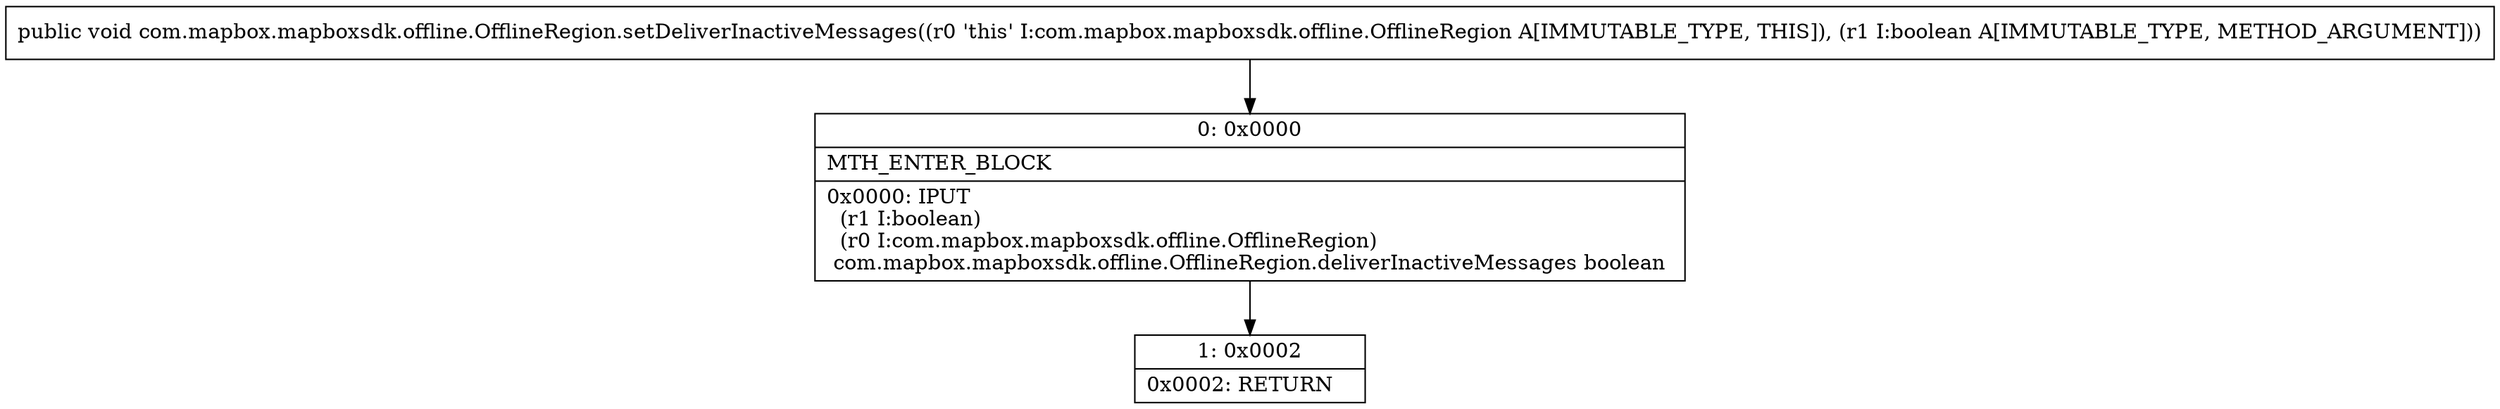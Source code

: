 digraph "CFG forcom.mapbox.mapboxsdk.offline.OfflineRegion.setDeliverInactiveMessages(Z)V" {
Node_0 [shape=record,label="{0\:\ 0x0000|MTH_ENTER_BLOCK\l|0x0000: IPUT  \l  (r1 I:boolean)\l  (r0 I:com.mapbox.mapboxsdk.offline.OfflineRegion)\l com.mapbox.mapboxsdk.offline.OfflineRegion.deliverInactiveMessages boolean \l}"];
Node_1 [shape=record,label="{1\:\ 0x0002|0x0002: RETURN   \l}"];
MethodNode[shape=record,label="{public void com.mapbox.mapboxsdk.offline.OfflineRegion.setDeliverInactiveMessages((r0 'this' I:com.mapbox.mapboxsdk.offline.OfflineRegion A[IMMUTABLE_TYPE, THIS]), (r1 I:boolean A[IMMUTABLE_TYPE, METHOD_ARGUMENT])) }"];
MethodNode -> Node_0;
Node_0 -> Node_1;
}

